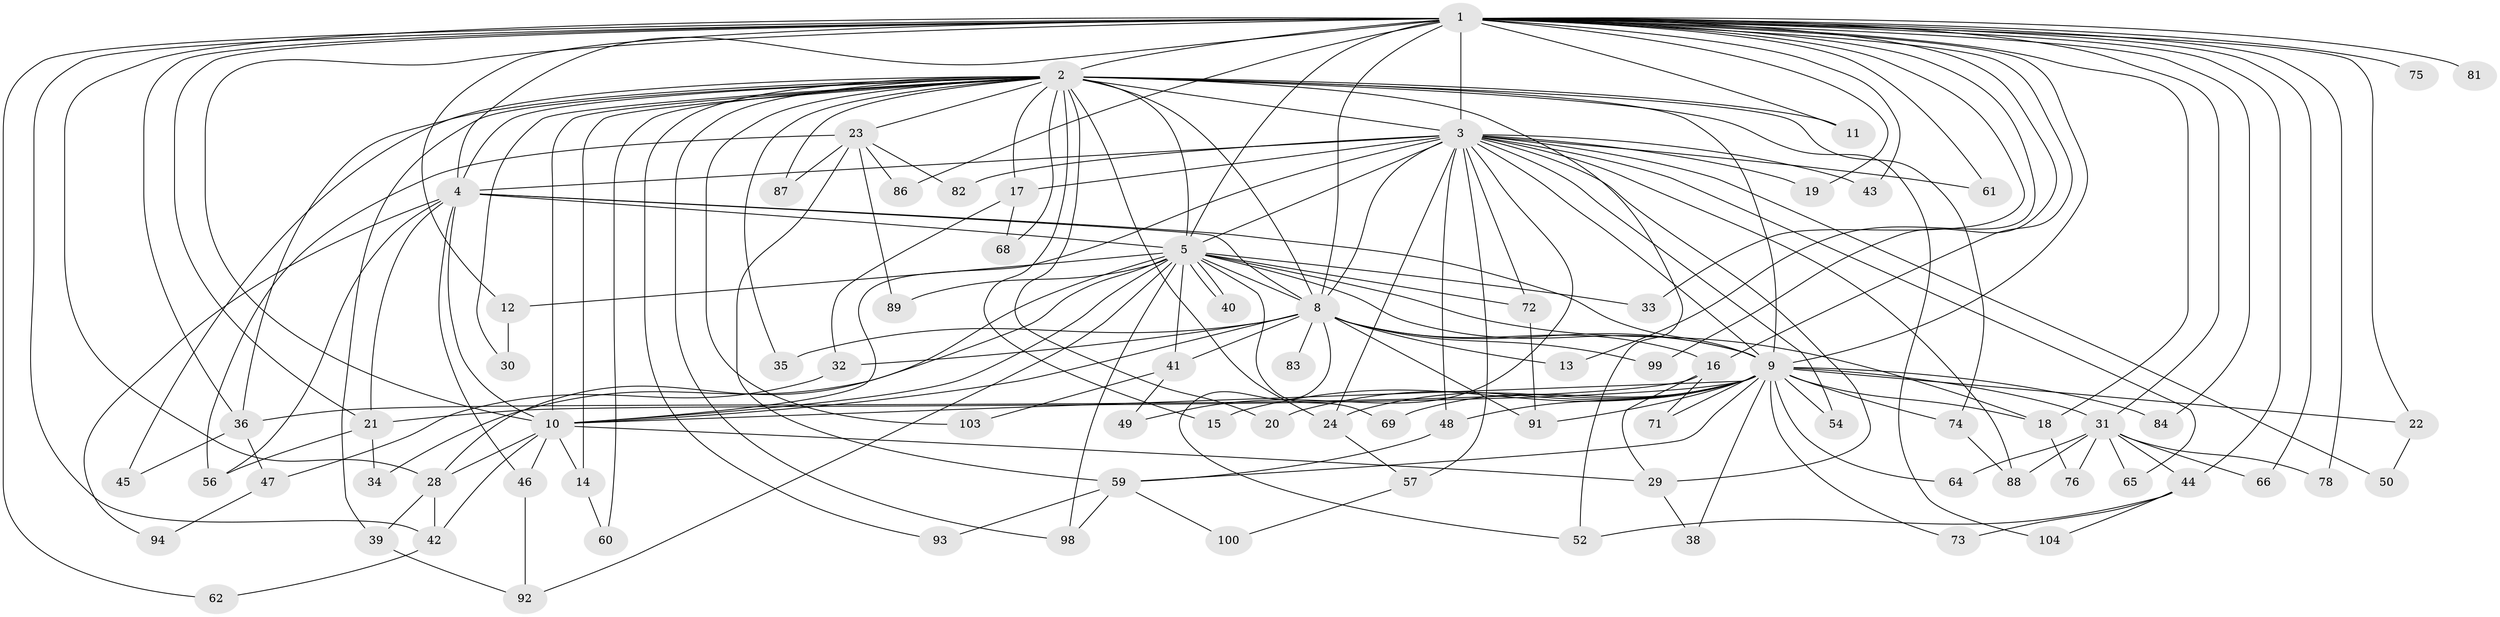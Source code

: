 // original degree distribution, {19: 0.009433962264150943, 22: 0.018867924528301886, 26: 0.009433962264150943, 13: 0.009433962264150943, 18: 0.009433962264150943, 27: 0.009433962264150943, 20: 0.009433962264150943, 30: 0.009433962264150943, 14: 0.009433962264150943, 2: 0.5566037735849056, 4: 0.09433962264150944, 3: 0.1792452830188679, 6: 0.009433962264150943, 5: 0.04716981132075472, 8: 0.009433962264150943, 9: 0.009433962264150943}
// Generated by graph-tools (version 1.1) at 2025/41/03/06/25 10:41:44]
// undirected, 81 vertices, 184 edges
graph export_dot {
graph [start="1"]
  node [color=gray90,style=filled];
  1 [super="+7"];
  2 [super="+6"];
  3 [super="+85"];
  4 [super="+51"];
  5 [super="+63"];
  8 [super="+27"];
  9 [super="+90"];
  10 [super="+80"];
  11;
  12 [super="+55"];
  13;
  14;
  15;
  16 [super="+37"];
  17;
  18;
  19;
  20;
  21 [super="+26"];
  22 [super="+95"];
  23 [super="+105"];
  24 [super="+25"];
  28 [super="+53"];
  29 [super="+70"];
  30;
  31 [super="+58"];
  32;
  33;
  34;
  35;
  36 [super="+102"];
  38;
  39;
  40;
  41;
  42;
  43;
  44 [super="+79"];
  45;
  46;
  47;
  48;
  49;
  50;
  52;
  54;
  56;
  57 [super="+67"];
  59 [super="+77"];
  60;
  61;
  62;
  64;
  65;
  66;
  68;
  69;
  71;
  72;
  73;
  74;
  75;
  76;
  78;
  81;
  82;
  83;
  84;
  86;
  87;
  88 [super="+101"];
  89;
  91 [super="+96"];
  92 [super="+97"];
  93;
  94;
  98 [super="+106"];
  99;
  100;
  103;
  104;
  1 -- 2 [weight=4];
  1 -- 3 [weight=2];
  1 -- 4 [weight=2];
  1 -- 5 [weight=2];
  1 -- 8 [weight=2];
  1 -- 9 [weight=2];
  1 -- 10 [weight=2];
  1 -- 19;
  1 -- 21;
  1 -- 33;
  1 -- 36;
  1 -- 61;
  1 -- 62;
  1 -- 66;
  1 -- 75 [weight=2];
  1 -- 78;
  1 -- 86;
  1 -- 11;
  1 -- 12 [weight=2];
  1 -- 13;
  1 -- 16 [weight=2];
  1 -- 81;
  1 -- 18;
  1 -- 84;
  1 -- 22;
  1 -- 28;
  1 -- 31;
  1 -- 99;
  1 -- 42;
  1 -- 43;
  1 -- 44;
  2 -- 3 [weight=2];
  2 -- 4 [weight=2];
  2 -- 5 [weight=2];
  2 -- 8 [weight=2];
  2 -- 9 [weight=2];
  2 -- 10 [weight=2];
  2 -- 14;
  2 -- 15;
  2 -- 17;
  2 -- 20;
  2 -- 30;
  2 -- 39;
  2 -- 45;
  2 -- 60;
  2 -- 68;
  2 -- 87;
  2 -- 98;
  2 -- 103;
  2 -- 104;
  2 -- 11;
  2 -- 74;
  2 -- 23;
  2 -- 93;
  2 -- 35;
  2 -- 36;
  2 -- 52;
  2 -- 24;
  3 -- 4;
  3 -- 5;
  3 -- 8;
  3 -- 9;
  3 -- 10;
  3 -- 17;
  3 -- 19;
  3 -- 24;
  3 -- 29;
  3 -- 43;
  3 -- 48;
  3 -- 49;
  3 -- 50;
  3 -- 54;
  3 -- 57 [weight=2];
  3 -- 61;
  3 -- 65;
  3 -- 72;
  3 -- 82 [weight=2];
  3 -- 88;
  4 -- 5;
  4 -- 8;
  4 -- 9 [weight=2];
  4 -- 10;
  4 -- 46;
  4 -- 94;
  4 -- 21;
  4 -- 56;
  5 -- 8;
  5 -- 9;
  5 -- 10;
  5 -- 12;
  5 -- 33;
  5 -- 34;
  5 -- 40;
  5 -- 40;
  5 -- 41;
  5 -- 69;
  5 -- 72;
  5 -- 89;
  5 -- 98;
  5 -- 18;
  5 -- 92;
  5 -- 28;
  8 -- 9;
  8 -- 10;
  8 -- 13;
  8 -- 16;
  8 -- 32;
  8 -- 35;
  8 -- 41;
  8 -- 52;
  8 -- 83 [weight=2];
  8 -- 91;
  8 -- 99;
  9 -- 10;
  9 -- 15;
  9 -- 18;
  9 -- 20;
  9 -- 21;
  9 -- 22 [weight=2];
  9 -- 24;
  9 -- 31 [weight=2];
  9 -- 38;
  9 -- 48;
  9 -- 54;
  9 -- 64;
  9 -- 69;
  9 -- 71;
  9 -- 73;
  9 -- 74;
  9 -- 84;
  9 -- 91;
  9 -- 59;
  10 -- 14;
  10 -- 28;
  10 -- 29;
  10 -- 46;
  10 -- 42;
  12 -- 30;
  14 -- 60;
  16 -- 71;
  16 -- 36;
  16 -- 29;
  17 -- 32;
  17 -- 68;
  18 -- 76;
  21 -- 34;
  21 -- 56;
  22 -- 50;
  23 -- 59;
  23 -- 82;
  23 -- 86;
  23 -- 87;
  23 -- 89;
  23 -- 56;
  24 -- 57;
  28 -- 39;
  28 -- 42;
  29 -- 38;
  31 -- 44;
  31 -- 65;
  31 -- 66;
  31 -- 78;
  31 -- 64;
  31 -- 88;
  31 -- 76;
  32 -- 47;
  36 -- 45;
  36 -- 47;
  39 -- 92;
  41 -- 49;
  41 -- 103;
  42 -- 62;
  44 -- 73;
  44 -- 104;
  44 -- 52;
  46 -- 92;
  47 -- 94;
  48 -- 59;
  57 -- 100;
  59 -- 100;
  59 -- 93;
  59 -- 98;
  72 -- 91;
  74 -- 88;
}
